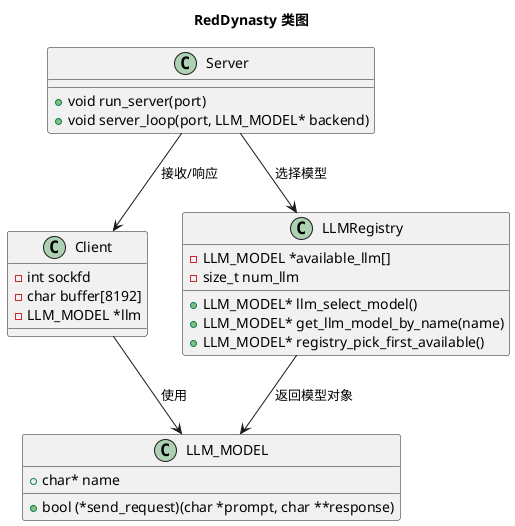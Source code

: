 @startuml
title RedDynasty 类图

class Client {
    - int sockfd
    - char buffer[8192]
    - LLM_MODEL *llm
}

class LLM_MODEL {
    + char* name
    + bool (*send_request)(char *prompt, char **response)
}

class LLMRegistry {
    - LLM_MODEL *available_llm[]
    - size_t num_llm
    + LLM_MODEL* llm_select_model()
    + LLM_MODEL* get_llm_model_by_name(name)
    + LLM_MODEL* registry_pick_first_available()
}

class Server {
    + void run_server(port)
    + void server_loop(port, LLM_MODEL* backend)
}

Client --> LLM_MODEL : 使用
Server --> Client : 接收/响应
Server --> LLMRegistry : 选择模型
LLMRegistry --> LLM_MODEL : 返回模型对象

@enduml
